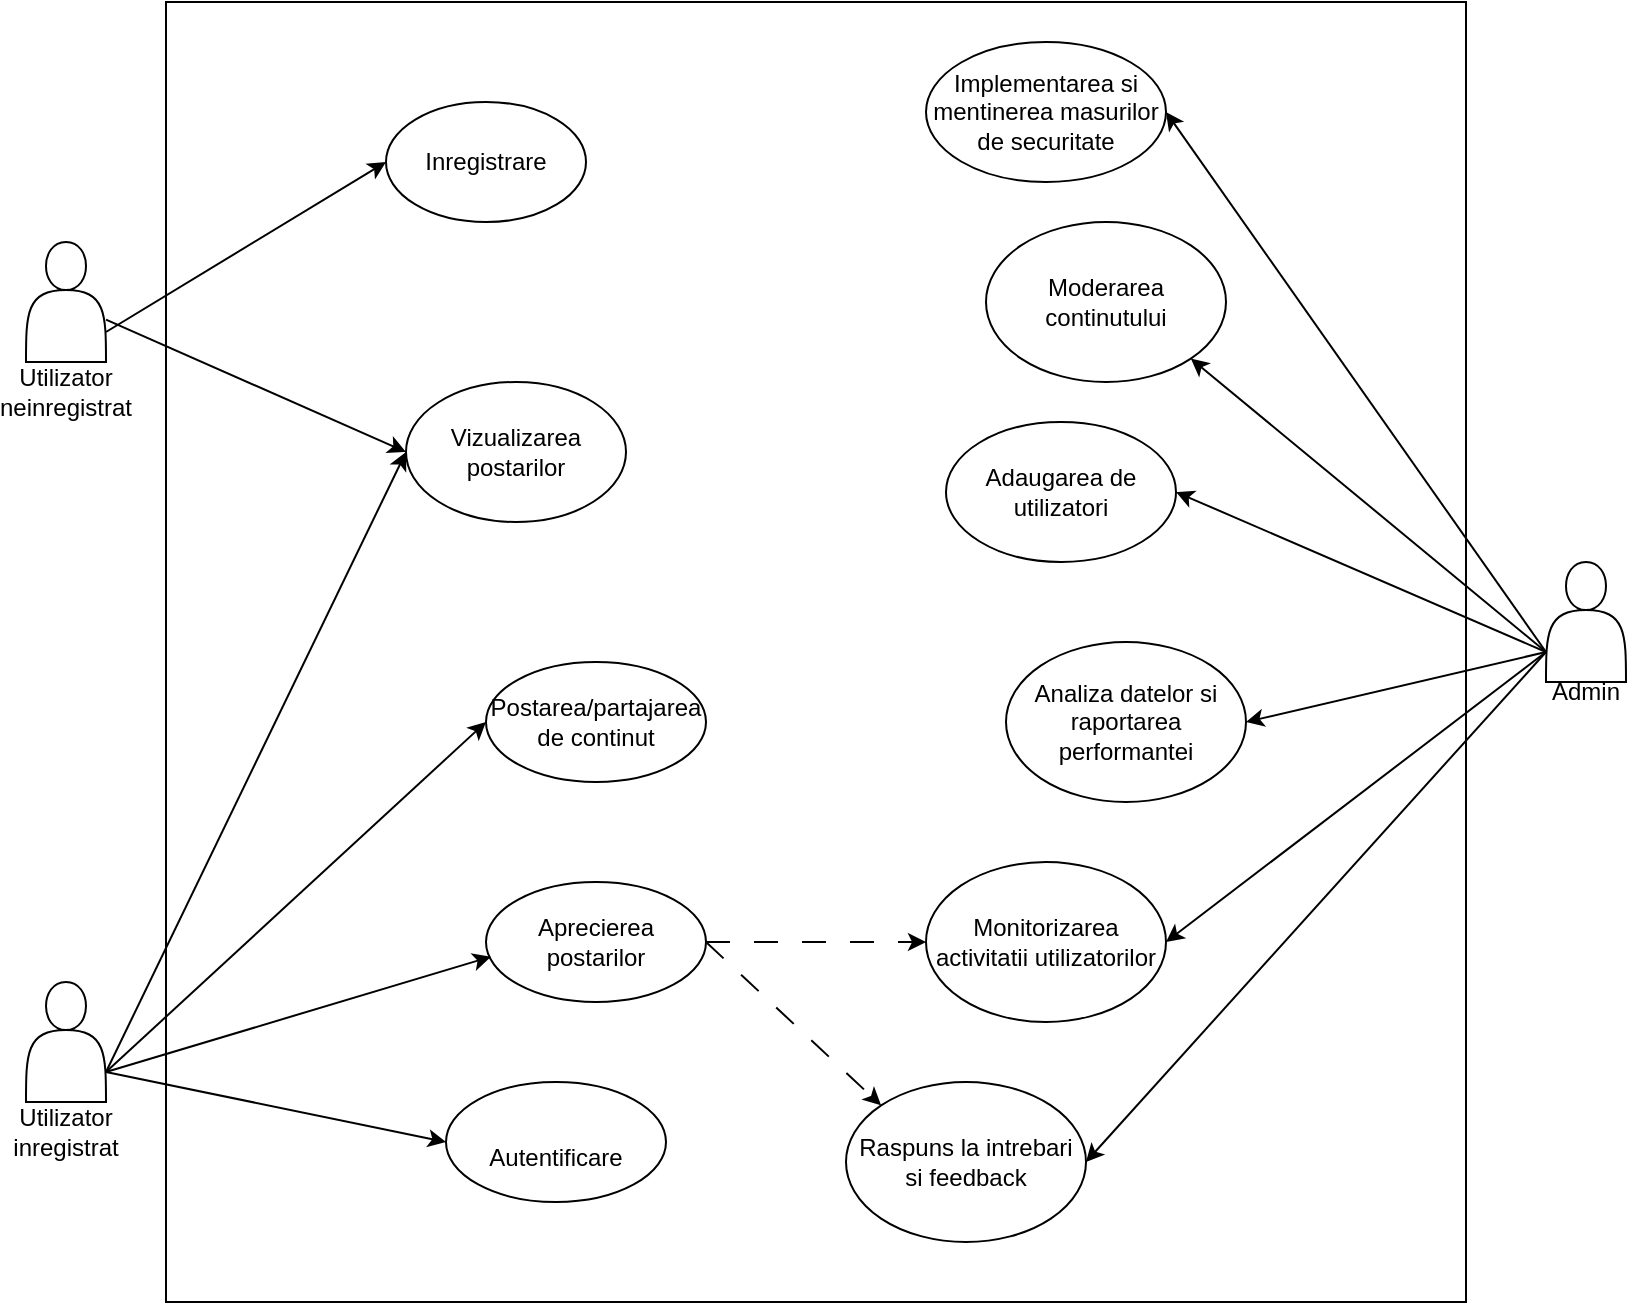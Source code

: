 <mxfile>
    <diagram name="Page-1" id="o-9i83hBb2brApT6Z78l">
        <mxGraphModel dx="986" dy="1671" grid="1" gridSize="10" guides="1" tooltips="1" connect="1" arrows="1" fold="1" page="1" pageScale="1" pageWidth="850" pageHeight="1100" math="0" shadow="0">
            <root>
                <mxCell id="0"/>
                <mxCell id="1" parent="0"/>
                <mxCell id="N8jIvKrpUovW4Z0gwDRN-1" value="" style="whiteSpace=wrap;html=1;aspect=fixed;" parent="1" vertex="1">
                    <mxGeometry x="110" y="-10" width="650" height="650" as="geometry"/>
                </mxCell>
                <mxCell id="N8jIvKrpUovW4Z0gwDRN-2" value="" style="shape=actor;whiteSpace=wrap;html=1;" parent="1" vertex="1">
                    <mxGeometry x="40" y="110" width="40" height="60" as="geometry"/>
                </mxCell>
                <mxCell id="N8jIvKrpUovW4Z0gwDRN-3" value="" style="shape=actor;whiteSpace=wrap;html=1;" parent="1" vertex="1">
                    <mxGeometry x="40" y="480" width="40" height="60" as="geometry"/>
                </mxCell>
                <mxCell id="N8jIvKrpUovW4Z0gwDRN-4" value="" style="shape=actor;whiteSpace=wrap;html=1;fontFamily=Times New Roman;" parent="1" vertex="1">
                    <mxGeometry x="800" y="270" width="40" height="60" as="geometry"/>
                </mxCell>
                <mxCell id="N8jIvKrpUovW4Z0gwDRN-5" value="Admin" style="text;html=1;align=center;verticalAlign=middle;whiteSpace=wrap;rounded=0;" parent="1" vertex="1">
                    <mxGeometry x="795" y="320" width="50" height="30" as="geometry"/>
                </mxCell>
                <mxCell id="N8jIvKrpUovW4Z0gwDRN-6" value="Utilizator inregistrat" style="text;html=1;align=center;verticalAlign=middle;whiteSpace=wrap;rounded=0;" parent="1" vertex="1">
                    <mxGeometry x="30" y="540" width="60" height="30" as="geometry"/>
                </mxCell>
                <mxCell id="N8jIvKrpUovW4Z0gwDRN-7" value="Utilizator neinregistrat" style="text;html=1;align=center;verticalAlign=middle;whiteSpace=wrap;rounded=0;" parent="1" vertex="1">
                    <mxGeometry x="30" y="170" width="60" height="30" as="geometry"/>
                </mxCell>
                <mxCell id="N8jIvKrpUovW4Z0gwDRN-8" value="Implementarea si mentinerea masurilor de securitate" style="ellipse;whiteSpace=wrap;html=1;" parent="1" vertex="1">
                    <mxGeometry x="490" y="10" width="120" height="70" as="geometry"/>
                </mxCell>
                <mxCell id="N8jIvKrpUovW4Z0gwDRN-9" value="Moderarea continutului" style="ellipse;whiteSpace=wrap;html=1;" parent="1" vertex="1">
                    <mxGeometry x="520" y="100" width="120" height="80" as="geometry"/>
                </mxCell>
                <mxCell id="N8jIvKrpUovW4Z0gwDRN-10" value="Adaugarea de utilizatori" style="ellipse;whiteSpace=wrap;html=1;" parent="1" vertex="1">
                    <mxGeometry x="500" y="200" width="115" height="70" as="geometry"/>
                </mxCell>
                <mxCell id="N8jIvKrpUovW4Z0gwDRN-11" value="Analiza datelor si raportarea performantei" style="ellipse;whiteSpace=wrap;html=1;" parent="1" vertex="1">
                    <mxGeometry x="530" y="310" width="120" height="80" as="geometry"/>
                </mxCell>
                <mxCell id="N8jIvKrpUovW4Z0gwDRN-12" value="Monitorizarea activitatii utilizatorilor" style="ellipse;whiteSpace=wrap;html=1;" parent="1" vertex="1">
                    <mxGeometry x="490" y="420" width="120" height="80" as="geometry"/>
                </mxCell>
                <mxCell id="N8jIvKrpUovW4Z0gwDRN-13" value="Raspuns la intrebari si feedback" style="ellipse;whiteSpace=wrap;html=1;" parent="1" vertex="1">
                    <mxGeometry x="450" y="530" width="120" height="80" as="geometry"/>
                </mxCell>
                <mxCell id="N8jIvKrpUovW4Z0gwDRN-14" value="" style="endArrow=classic;html=1;rounded=0;exitX=0;exitY=0.75;exitDx=0;exitDy=0;entryX=1;entryY=0.5;entryDx=0;entryDy=0;" parent="1" source="N8jIvKrpUovW4Z0gwDRN-4" target="N8jIvKrpUovW4Z0gwDRN-11" edge="1">
                    <mxGeometry width="50" height="50" relative="1" as="geometry">
                        <mxPoint x="400" y="410" as="sourcePoint"/>
                        <mxPoint x="450" y="360" as="targetPoint"/>
                    </mxGeometry>
                </mxCell>
                <mxCell id="N8jIvKrpUovW4Z0gwDRN-15" value="" style="endArrow=classic;html=1;rounded=0;exitX=0;exitY=0.75;exitDx=0;exitDy=0;entryX=1;entryY=0.5;entryDx=0;entryDy=0;" parent="1" source="N8jIvKrpUovW4Z0gwDRN-4" target="N8jIvKrpUovW4Z0gwDRN-12" edge="1">
                    <mxGeometry width="50" height="50" relative="1" as="geometry">
                        <mxPoint x="400" y="410" as="sourcePoint"/>
                        <mxPoint x="450" y="360" as="targetPoint"/>
                    </mxGeometry>
                </mxCell>
                <mxCell id="N8jIvKrpUovW4Z0gwDRN-16" value="" style="endArrow=classic;html=1;rounded=0;exitX=0;exitY=0.75;exitDx=0;exitDy=0;entryX=1;entryY=0.5;entryDx=0;entryDy=0;" parent="1" source="N8jIvKrpUovW4Z0gwDRN-4" target="N8jIvKrpUovW4Z0gwDRN-10" edge="1">
                    <mxGeometry width="50" height="50" relative="1" as="geometry">
                        <mxPoint x="770" y="320" as="sourcePoint"/>
                        <mxPoint x="450" y="360" as="targetPoint"/>
                    </mxGeometry>
                </mxCell>
                <mxCell id="N8jIvKrpUovW4Z0gwDRN-17" value="" style="endArrow=classic;html=1;rounded=0;entryX=1;entryY=1;entryDx=0;entryDy=0;exitX=0;exitY=0.75;exitDx=0;exitDy=0;" parent="1" source="N8jIvKrpUovW4Z0gwDRN-4" target="N8jIvKrpUovW4Z0gwDRN-9" edge="1">
                    <mxGeometry width="50" height="50" relative="1" as="geometry">
                        <mxPoint x="780" y="320" as="sourcePoint"/>
                        <mxPoint x="450" y="360" as="targetPoint"/>
                    </mxGeometry>
                </mxCell>
                <mxCell id="N8jIvKrpUovW4Z0gwDRN-18" value="" style="endArrow=classic;html=1;rounded=0;exitX=0;exitY=0.75;exitDx=0;exitDy=0;entryX=1;entryY=0.5;entryDx=0;entryDy=0;" parent="1" source="N8jIvKrpUovW4Z0gwDRN-4" target="N8jIvKrpUovW4Z0gwDRN-8" edge="1">
                    <mxGeometry width="50" height="50" relative="1" as="geometry">
                        <mxPoint x="400" y="310" as="sourcePoint"/>
                        <mxPoint x="450" y="260" as="targetPoint"/>
                    </mxGeometry>
                </mxCell>
                <mxCell id="N8jIvKrpUovW4Z0gwDRN-20" value="" style="endArrow=classic;html=1;rounded=0;exitX=0;exitY=0.75;exitDx=0;exitDy=0;entryX=1;entryY=0.5;entryDx=0;entryDy=0;" parent="1" source="N8jIvKrpUovW4Z0gwDRN-4" target="N8jIvKrpUovW4Z0gwDRN-13" edge="1">
                    <mxGeometry width="50" height="50" relative="1" as="geometry">
                        <mxPoint x="400" y="510" as="sourcePoint"/>
                        <mxPoint x="450" y="460" as="targetPoint"/>
                    </mxGeometry>
                </mxCell>
                <mxCell id="N8jIvKrpUovW4Z0gwDRN-21" value="Vizualizarea postarilor" style="ellipse;whiteSpace=wrap;html=1;" parent="1" vertex="1">
                    <mxGeometry x="230" y="180" width="110" height="70" as="geometry"/>
                </mxCell>
                <mxCell id="N8jIvKrpUovW4Z0gwDRN-22" value="" style="endArrow=classic;html=1;rounded=0;exitX=1;exitY=0.75;exitDx=0;exitDy=0;entryX=0;entryY=0.5;entryDx=0;entryDy=0;" parent="1" source="N8jIvKrpUovW4Z0gwDRN-3" target="N8jIvKrpUovW4Z0gwDRN-21" edge="1">
                    <mxGeometry width="50" height="50" relative="1" as="geometry">
                        <mxPoint x="400" y="410" as="sourcePoint"/>
                        <mxPoint x="450" y="360" as="targetPoint"/>
                    </mxGeometry>
                </mxCell>
                <mxCell id="N8jIvKrpUovW4Z0gwDRN-23" value="" style="endArrow=classic;html=1;rounded=0;entryX=0;entryY=0.5;entryDx=0;entryDy=0;" parent="1" source="N8jIvKrpUovW4Z0gwDRN-2" target="N8jIvKrpUovW4Z0gwDRN-21" edge="1">
                    <mxGeometry width="50" height="50" relative="1" as="geometry">
                        <mxPoint x="400" y="410" as="sourcePoint"/>
                        <mxPoint x="450" y="360" as="targetPoint"/>
                    </mxGeometry>
                </mxCell>
                <mxCell id="N8jIvKrpUovW4Z0gwDRN-24" value="Inregistrare" style="ellipse;whiteSpace=wrap;html=1;" parent="1" vertex="1">
                    <mxGeometry x="220" y="40" width="100" height="60" as="geometry"/>
                </mxCell>
                <mxCell id="N8jIvKrpUovW4Z0gwDRN-26" value="" style="endArrow=classic;html=1;rounded=0;exitX=1;exitY=0.75;exitDx=0;exitDy=0;entryX=0;entryY=0.5;entryDx=0;entryDy=0;" parent="1" source="N8jIvKrpUovW4Z0gwDRN-2" target="N8jIvKrpUovW4Z0gwDRN-24" edge="1">
                    <mxGeometry width="50" height="50" relative="1" as="geometry">
                        <mxPoint x="400" y="310" as="sourcePoint"/>
                        <mxPoint x="450" y="260" as="targetPoint"/>
                    </mxGeometry>
                </mxCell>
                <mxCell id="N8jIvKrpUovW4Z0gwDRN-27" value="&lt;br&gt;Autentificare&lt;br&gt;" style="ellipse;whiteSpace=wrap;html=1;" parent="1" vertex="1">
                    <mxGeometry x="250" y="530" width="110" height="60" as="geometry"/>
                </mxCell>
                <mxCell id="N8jIvKrpUovW4Z0gwDRN-28" value="" style="endArrow=classic;html=1;rounded=0;exitX=1;exitY=0.75;exitDx=0;exitDy=0;entryX=0;entryY=0.5;entryDx=0;entryDy=0;" parent="1" source="N8jIvKrpUovW4Z0gwDRN-3" target="N8jIvKrpUovW4Z0gwDRN-27" edge="1">
                    <mxGeometry width="50" height="50" relative="1" as="geometry">
                        <mxPoint x="400" y="610" as="sourcePoint"/>
                        <mxPoint x="250" y="540" as="targetPoint"/>
                    </mxGeometry>
                </mxCell>
                <mxCell id="N8jIvKrpUovW4Z0gwDRN-29" value="Postarea/partajarea de continut" style="ellipse;whiteSpace=wrap;html=1;" parent="1" vertex="1">
                    <mxGeometry x="270" y="320" width="110" height="60" as="geometry"/>
                </mxCell>
                <mxCell id="N8jIvKrpUovW4Z0gwDRN-30" value="" style="endArrow=classic;html=1;rounded=0;exitX=1;exitY=0.75;exitDx=0;exitDy=0;entryX=0;entryY=0.5;entryDx=0;entryDy=0;" parent="1" source="N8jIvKrpUovW4Z0gwDRN-3" target="N8jIvKrpUovW4Z0gwDRN-29" edge="1">
                    <mxGeometry width="50" height="50" relative="1" as="geometry">
                        <mxPoint x="400" y="410" as="sourcePoint"/>
                        <mxPoint x="450" y="360" as="targetPoint"/>
                    </mxGeometry>
                </mxCell>
                <mxCell id="N8jIvKrpUovW4Z0gwDRN-31" value="Aprecierea postarilor" style="ellipse;whiteSpace=wrap;html=1;" parent="1" vertex="1">
                    <mxGeometry x="270" y="430" width="110" height="60" as="geometry"/>
                </mxCell>
                <mxCell id="N8jIvKrpUovW4Z0gwDRN-32" value="" style="endArrow=classic;html=1;rounded=0;exitX=1;exitY=0.75;exitDx=0;exitDy=0;entryX=0.022;entryY=0.623;entryDx=0;entryDy=0;entryPerimeter=0;" parent="1" source="N8jIvKrpUovW4Z0gwDRN-3" target="N8jIvKrpUovW4Z0gwDRN-31" edge="1">
                    <mxGeometry width="50" height="50" relative="1" as="geometry">
                        <mxPoint x="400" y="410" as="sourcePoint"/>
                        <mxPoint x="450" y="360" as="targetPoint"/>
                    </mxGeometry>
                </mxCell>
                <mxCell id="N8jIvKrpUovW4Z0gwDRN-33" value="" style="endArrow=classic;html=1;rounded=0;exitX=1;exitY=0.5;exitDx=0;exitDy=0;entryX=0;entryY=0.5;entryDx=0;entryDy=0;dashed=1;dashPattern=12 12;" parent="1" source="N8jIvKrpUovW4Z0gwDRN-31" target="N8jIvKrpUovW4Z0gwDRN-12" edge="1">
                    <mxGeometry width="50" height="50" relative="1" as="geometry">
                        <mxPoint x="400" y="410" as="sourcePoint"/>
                        <mxPoint x="450" y="360" as="targetPoint"/>
                    </mxGeometry>
                </mxCell>
                <mxCell id="N8jIvKrpUovW4Z0gwDRN-34" value="" style="endArrow=classic;html=1;rounded=0;exitX=1;exitY=0.5;exitDx=0;exitDy=0;entryX=0;entryY=0;entryDx=0;entryDy=0;dashed=1;dashPattern=12 12;" parent="1" source="N8jIvKrpUovW4Z0gwDRN-31" target="N8jIvKrpUovW4Z0gwDRN-13" edge="1">
                    <mxGeometry width="50" height="50" relative="1" as="geometry">
                        <mxPoint x="400" y="410" as="sourcePoint"/>
                        <mxPoint x="450" y="360" as="targetPoint"/>
                    </mxGeometry>
                </mxCell>
            </root>
        </mxGraphModel>
    </diagram>
</mxfile>
